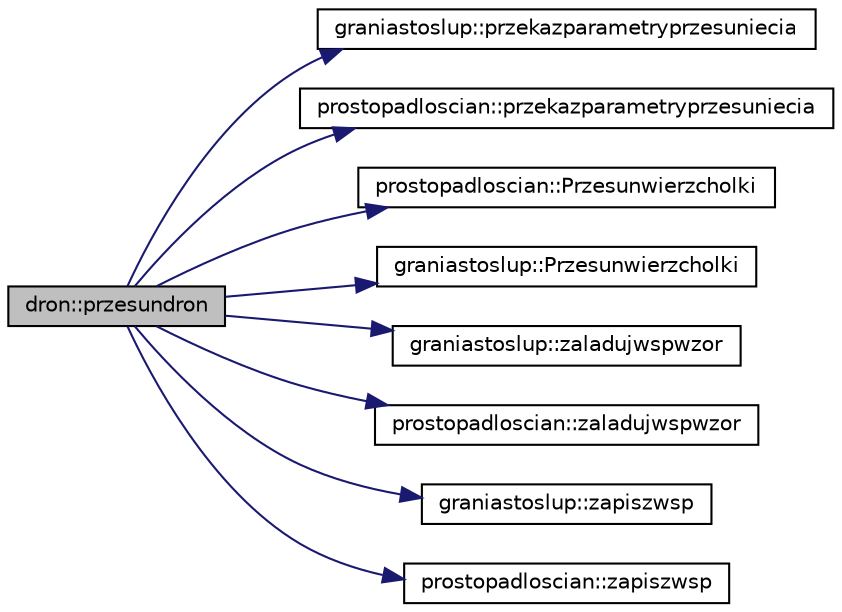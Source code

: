digraph "dron::przesundron"
{
 // LATEX_PDF_SIZE
  edge [fontname="Helvetica",fontsize="10",labelfontname="Helvetica",labelfontsize="10"];
  node [fontname="Helvetica",fontsize="10",shape=record];
  rankdir="LR";
  Node1 [label="dron::przesundron",height=0.2,width=0.4,color="black", fillcolor="grey75", style="filled", fontcolor="black",tooltip="Metoda klasy dron. | | przesuwa drona do nowych wspolrzednych drona |."];
  Node1 -> Node2 [color="midnightblue",fontsize="10",style="solid",fontname="Helvetica"];
  Node2 [label="graniastoslup::przekazparametryprzesuniecia",height=0.2,width=0.4,color="black", fillcolor="white", style="filled",URL="$classgraniastoslup.html#a8f396b7e3ad37585d4a4eb96903155eb",tooltip="Metoda klasy graniastoslup. | | Argumenty:   | polozenie1 aktualne przesuniecie od polozenia poczatko..."];
  Node1 -> Node3 [color="midnightblue",fontsize="10",style="solid",fontname="Helvetica"];
  Node3 [label="prostopadloscian::przekazparametryprzesuniecia",height=0.2,width=0.4,color="black", fillcolor="white", style="filled",URL="$classprostopadloscian.html#a64dbcbe94dccac1e633fa0ecb8ce8519",tooltip="Metoda klasy prostopadloscian. | | Argumenty:   | polozenie1 aktualne przesuniecie od polozenia pocza..."];
  Node1 -> Node4 [color="midnightblue",fontsize="10",style="solid",fontname="Helvetica"];
  Node4 [label="prostopadloscian::Przesunwierzcholki",height=0.2,width=0.4,color="black", fillcolor="white", style="filled",URL="$classprostopadloscian.html#a39c484125ad77b9b5eec74f762f759ed",tooltip="Metoda klasy prostopadloscian. | | Argumenty: brak | | | oblicza wspolrzedne wierzcholkow prostopadlo..."];
  Node1 -> Node5 [color="midnightblue",fontsize="10",style="solid",fontname="Helvetica"];
  Node5 [label="graniastoslup::Przesunwierzcholki",height=0.2,width=0.4,color="black", fillcolor="white", style="filled",URL="$classgraniastoslup.html#ab51a853d7dc2df94a07eea6751c32b00",tooltip="Metoda klasy graniastoslup. | | Argumenty: brak | | | oblicza wspolrzedne wierzcholkow graniastoslupa..."];
  Node1 -> Node6 [color="midnightblue",fontsize="10",style="solid",fontname="Helvetica"];
  Node6 [label="graniastoslup::zaladujwspwzor",height=0.2,width=0.4,color="black", fillcolor="white", style="filled",URL="$classgraniastoslup.html#ac7adc5dc81767fda1305fb682d689975",tooltip="Metoda klasy graniastoslup. | | Argumenty: | | Brak argumentow. | | Zwraca: | | Macierz wypelnione wa..."];
  Node1 -> Node7 [color="midnightblue",fontsize="10",style="solid",fontname="Helvetica"];
  Node7 [label="prostopadloscian::zaladujwspwzor",height=0.2,width=0.4,color="black", fillcolor="white", style="filled",URL="$classprostopadloscian.html#a2ff73ea0f6327e42d8dc270d0aeca4c6",tooltip="Metoda klasy prostopadloscian. | | Argumenty: | | Brak argumentow. | | Zwraca: | | tabele wypelnione ..."];
  Node1 -> Node8 [color="midnightblue",fontsize="10",style="solid",fontname="Helvetica"];
  Node8 [label="graniastoslup::zapiszwsp",height=0.2,width=0.4,color="black", fillcolor="white", style="filled",URL="$classgraniastoslup.html#aa82f5df4772ddc60865c16bebb6ab27f",tooltip="Metoda klasy graniastoslup. | | Argumenty: | | nazwaplikuzapisu-nazwa pliku do ktorej zostana zapisan..."];
  Node1 -> Node9 [color="midnightblue",fontsize="10",style="solid",fontname="Helvetica"];
  Node9 [label="prostopadloscian::zapiszwsp",height=0.2,width=0.4,color="black", fillcolor="white", style="filled",URL="$classprostopadloscian.html#a9b0575cdcfc7129fe198d0989a70c38f",tooltip="Metoda klasy prostopadloscian. | | Argumenty: | | nazwaplikuzapisu-nazwa pliku do ktorej zostana zapi..."];
}
